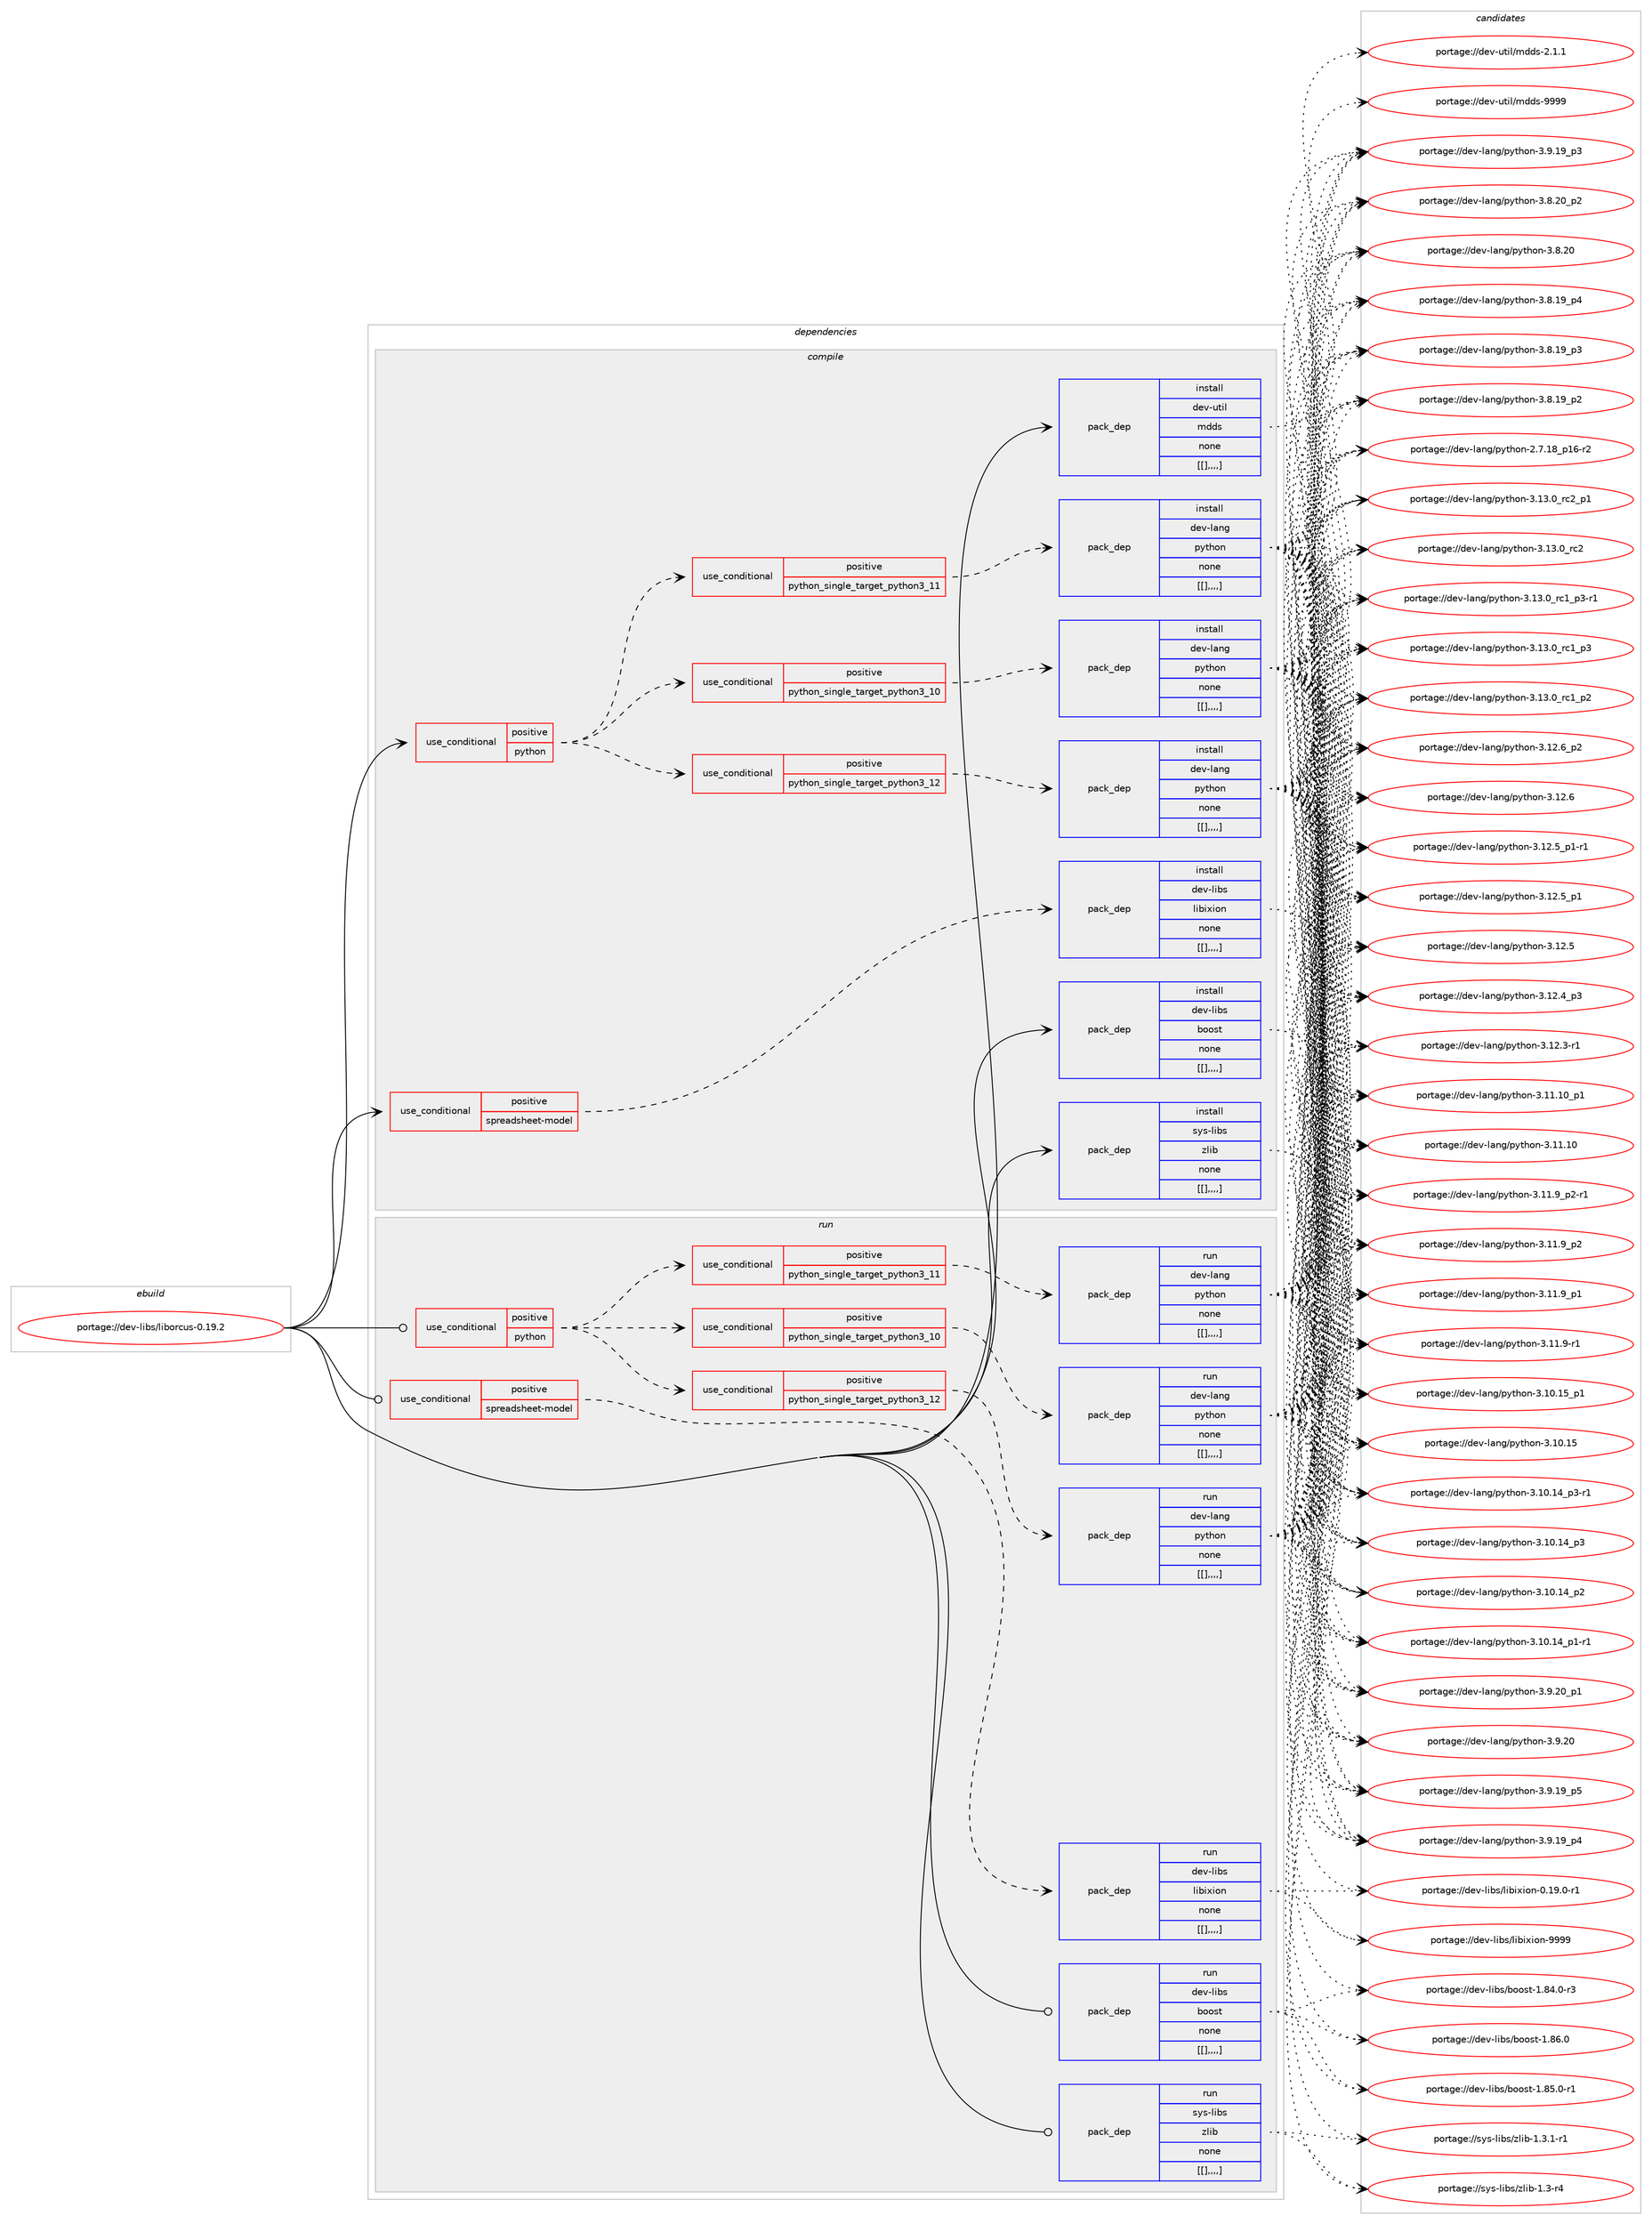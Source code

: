 digraph prolog {

# *************
# Graph options
# *************

newrank=true;
concentrate=true;
compound=true;
graph [rankdir=LR,fontname=Helvetica,fontsize=10,ranksep=1.5];#, ranksep=2.5, nodesep=0.2];
edge  [arrowhead=vee];
node  [fontname=Helvetica,fontsize=10];

# **********
# The ebuild
# **********

subgraph cluster_leftcol {
color=gray;
label=<<i>ebuild</i>>;
id [label="portage://dev-libs/liborcus-0.19.2", color=red, width=4, href="../dev-libs/liborcus-0.19.2.svg"];
}

# ****************
# The dependencies
# ****************

subgraph cluster_midcol {
color=gray;
label=<<i>dependencies</i>>;
subgraph cluster_compile {
fillcolor="#eeeeee";
style=filled;
label=<<i>compile</i>>;
subgraph cond27859 {
dependency111950 [label=<<TABLE BORDER="0" CELLBORDER="1" CELLSPACING="0" CELLPADDING="4"><TR><TD ROWSPAN="3" CELLPADDING="10">use_conditional</TD></TR><TR><TD>positive</TD></TR><TR><TD>python</TD></TR></TABLE>>, shape=none, color=red];
subgraph cond27860 {
dependency111951 [label=<<TABLE BORDER="0" CELLBORDER="1" CELLSPACING="0" CELLPADDING="4"><TR><TD ROWSPAN="3" CELLPADDING="10">use_conditional</TD></TR><TR><TD>positive</TD></TR><TR><TD>python_single_target_python3_10</TD></TR></TABLE>>, shape=none, color=red];
subgraph pack82931 {
dependency111952 [label=<<TABLE BORDER="0" CELLBORDER="1" CELLSPACING="0" CELLPADDING="4" WIDTH="220"><TR><TD ROWSPAN="6" CELLPADDING="30">pack_dep</TD></TR><TR><TD WIDTH="110">install</TD></TR><TR><TD>dev-lang</TD></TR><TR><TD>python</TD></TR><TR><TD>none</TD></TR><TR><TD>[[],,,,]</TD></TR></TABLE>>, shape=none, color=blue];
}
dependency111951:e -> dependency111952:w [weight=20,style="dashed",arrowhead="vee"];
}
dependency111950:e -> dependency111951:w [weight=20,style="dashed",arrowhead="vee"];
subgraph cond27861 {
dependency111953 [label=<<TABLE BORDER="0" CELLBORDER="1" CELLSPACING="0" CELLPADDING="4"><TR><TD ROWSPAN="3" CELLPADDING="10">use_conditional</TD></TR><TR><TD>positive</TD></TR><TR><TD>python_single_target_python3_11</TD></TR></TABLE>>, shape=none, color=red];
subgraph pack82932 {
dependency111954 [label=<<TABLE BORDER="0" CELLBORDER="1" CELLSPACING="0" CELLPADDING="4" WIDTH="220"><TR><TD ROWSPAN="6" CELLPADDING="30">pack_dep</TD></TR><TR><TD WIDTH="110">install</TD></TR><TR><TD>dev-lang</TD></TR><TR><TD>python</TD></TR><TR><TD>none</TD></TR><TR><TD>[[],,,,]</TD></TR></TABLE>>, shape=none, color=blue];
}
dependency111953:e -> dependency111954:w [weight=20,style="dashed",arrowhead="vee"];
}
dependency111950:e -> dependency111953:w [weight=20,style="dashed",arrowhead="vee"];
subgraph cond27862 {
dependency111955 [label=<<TABLE BORDER="0" CELLBORDER="1" CELLSPACING="0" CELLPADDING="4"><TR><TD ROWSPAN="3" CELLPADDING="10">use_conditional</TD></TR><TR><TD>positive</TD></TR><TR><TD>python_single_target_python3_12</TD></TR></TABLE>>, shape=none, color=red];
subgraph pack82933 {
dependency111956 [label=<<TABLE BORDER="0" CELLBORDER="1" CELLSPACING="0" CELLPADDING="4" WIDTH="220"><TR><TD ROWSPAN="6" CELLPADDING="30">pack_dep</TD></TR><TR><TD WIDTH="110">install</TD></TR><TR><TD>dev-lang</TD></TR><TR><TD>python</TD></TR><TR><TD>none</TD></TR><TR><TD>[[],,,,]</TD></TR></TABLE>>, shape=none, color=blue];
}
dependency111955:e -> dependency111956:w [weight=20,style="dashed",arrowhead="vee"];
}
dependency111950:e -> dependency111955:w [weight=20,style="dashed",arrowhead="vee"];
}
id:e -> dependency111950:w [weight=20,style="solid",arrowhead="vee"];
subgraph cond27863 {
dependency111957 [label=<<TABLE BORDER="0" CELLBORDER="1" CELLSPACING="0" CELLPADDING="4"><TR><TD ROWSPAN="3" CELLPADDING="10">use_conditional</TD></TR><TR><TD>positive</TD></TR><TR><TD>spreadsheet-model</TD></TR></TABLE>>, shape=none, color=red];
subgraph pack82934 {
dependency111958 [label=<<TABLE BORDER="0" CELLBORDER="1" CELLSPACING="0" CELLPADDING="4" WIDTH="220"><TR><TD ROWSPAN="6" CELLPADDING="30">pack_dep</TD></TR><TR><TD WIDTH="110">install</TD></TR><TR><TD>dev-libs</TD></TR><TR><TD>libixion</TD></TR><TR><TD>none</TD></TR><TR><TD>[[],,,,]</TD></TR></TABLE>>, shape=none, color=blue];
}
dependency111957:e -> dependency111958:w [weight=20,style="dashed",arrowhead="vee"];
}
id:e -> dependency111957:w [weight=20,style="solid",arrowhead="vee"];
subgraph pack82935 {
dependency111959 [label=<<TABLE BORDER="0" CELLBORDER="1" CELLSPACING="0" CELLPADDING="4" WIDTH="220"><TR><TD ROWSPAN="6" CELLPADDING="30">pack_dep</TD></TR><TR><TD WIDTH="110">install</TD></TR><TR><TD>dev-libs</TD></TR><TR><TD>boost</TD></TR><TR><TD>none</TD></TR><TR><TD>[[],,,,]</TD></TR></TABLE>>, shape=none, color=blue];
}
id:e -> dependency111959:w [weight=20,style="solid",arrowhead="vee"];
subgraph pack82936 {
dependency111960 [label=<<TABLE BORDER="0" CELLBORDER="1" CELLSPACING="0" CELLPADDING="4" WIDTH="220"><TR><TD ROWSPAN="6" CELLPADDING="30">pack_dep</TD></TR><TR><TD WIDTH="110">install</TD></TR><TR><TD>dev-util</TD></TR><TR><TD>mdds</TD></TR><TR><TD>none</TD></TR><TR><TD>[[],,,,]</TD></TR></TABLE>>, shape=none, color=blue];
}
id:e -> dependency111960:w [weight=20,style="solid",arrowhead="vee"];
subgraph pack82937 {
dependency111961 [label=<<TABLE BORDER="0" CELLBORDER="1" CELLSPACING="0" CELLPADDING="4" WIDTH="220"><TR><TD ROWSPAN="6" CELLPADDING="30">pack_dep</TD></TR><TR><TD WIDTH="110">install</TD></TR><TR><TD>sys-libs</TD></TR><TR><TD>zlib</TD></TR><TR><TD>none</TD></TR><TR><TD>[[],,,,]</TD></TR></TABLE>>, shape=none, color=blue];
}
id:e -> dependency111961:w [weight=20,style="solid",arrowhead="vee"];
}
subgraph cluster_compileandrun {
fillcolor="#eeeeee";
style=filled;
label=<<i>compile and run</i>>;
}
subgraph cluster_run {
fillcolor="#eeeeee";
style=filled;
label=<<i>run</i>>;
subgraph cond27864 {
dependency111962 [label=<<TABLE BORDER="0" CELLBORDER="1" CELLSPACING="0" CELLPADDING="4"><TR><TD ROWSPAN="3" CELLPADDING="10">use_conditional</TD></TR><TR><TD>positive</TD></TR><TR><TD>python</TD></TR></TABLE>>, shape=none, color=red];
subgraph cond27865 {
dependency111963 [label=<<TABLE BORDER="0" CELLBORDER="1" CELLSPACING="0" CELLPADDING="4"><TR><TD ROWSPAN="3" CELLPADDING="10">use_conditional</TD></TR><TR><TD>positive</TD></TR><TR><TD>python_single_target_python3_10</TD></TR></TABLE>>, shape=none, color=red];
subgraph pack82938 {
dependency111964 [label=<<TABLE BORDER="0" CELLBORDER="1" CELLSPACING="0" CELLPADDING="4" WIDTH="220"><TR><TD ROWSPAN="6" CELLPADDING="30">pack_dep</TD></TR><TR><TD WIDTH="110">run</TD></TR><TR><TD>dev-lang</TD></TR><TR><TD>python</TD></TR><TR><TD>none</TD></TR><TR><TD>[[],,,,]</TD></TR></TABLE>>, shape=none, color=blue];
}
dependency111963:e -> dependency111964:w [weight=20,style="dashed",arrowhead="vee"];
}
dependency111962:e -> dependency111963:w [weight=20,style="dashed",arrowhead="vee"];
subgraph cond27866 {
dependency111965 [label=<<TABLE BORDER="0" CELLBORDER="1" CELLSPACING="0" CELLPADDING="4"><TR><TD ROWSPAN="3" CELLPADDING="10">use_conditional</TD></TR><TR><TD>positive</TD></TR><TR><TD>python_single_target_python3_11</TD></TR></TABLE>>, shape=none, color=red];
subgraph pack82939 {
dependency111966 [label=<<TABLE BORDER="0" CELLBORDER="1" CELLSPACING="0" CELLPADDING="4" WIDTH="220"><TR><TD ROWSPAN="6" CELLPADDING="30">pack_dep</TD></TR><TR><TD WIDTH="110">run</TD></TR><TR><TD>dev-lang</TD></TR><TR><TD>python</TD></TR><TR><TD>none</TD></TR><TR><TD>[[],,,,]</TD></TR></TABLE>>, shape=none, color=blue];
}
dependency111965:e -> dependency111966:w [weight=20,style="dashed",arrowhead="vee"];
}
dependency111962:e -> dependency111965:w [weight=20,style="dashed",arrowhead="vee"];
subgraph cond27867 {
dependency111967 [label=<<TABLE BORDER="0" CELLBORDER="1" CELLSPACING="0" CELLPADDING="4"><TR><TD ROWSPAN="3" CELLPADDING="10">use_conditional</TD></TR><TR><TD>positive</TD></TR><TR><TD>python_single_target_python3_12</TD></TR></TABLE>>, shape=none, color=red];
subgraph pack82940 {
dependency111968 [label=<<TABLE BORDER="0" CELLBORDER="1" CELLSPACING="0" CELLPADDING="4" WIDTH="220"><TR><TD ROWSPAN="6" CELLPADDING="30">pack_dep</TD></TR><TR><TD WIDTH="110">run</TD></TR><TR><TD>dev-lang</TD></TR><TR><TD>python</TD></TR><TR><TD>none</TD></TR><TR><TD>[[],,,,]</TD></TR></TABLE>>, shape=none, color=blue];
}
dependency111967:e -> dependency111968:w [weight=20,style="dashed",arrowhead="vee"];
}
dependency111962:e -> dependency111967:w [weight=20,style="dashed",arrowhead="vee"];
}
id:e -> dependency111962:w [weight=20,style="solid",arrowhead="odot"];
subgraph cond27868 {
dependency111969 [label=<<TABLE BORDER="0" CELLBORDER="1" CELLSPACING="0" CELLPADDING="4"><TR><TD ROWSPAN="3" CELLPADDING="10">use_conditional</TD></TR><TR><TD>positive</TD></TR><TR><TD>spreadsheet-model</TD></TR></TABLE>>, shape=none, color=red];
subgraph pack82941 {
dependency111970 [label=<<TABLE BORDER="0" CELLBORDER="1" CELLSPACING="0" CELLPADDING="4" WIDTH="220"><TR><TD ROWSPAN="6" CELLPADDING="30">pack_dep</TD></TR><TR><TD WIDTH="110">run</TD></TR><TR><TD>dev-libs</TD></TR><TR><TD>libixion</TD></TR><TR><TD>none</TD></TR><TR><TD>[[],,,,]</TD></TR></TABLE>>, shape=none, color=blue];
}
dependency111969:e -> dependency111970:w [weight=20,style="dashed",arrowhead="vee"];
}
id:e -> dependency111969:w [weight=20,style="solid",arrowhead="odot"];
subgraph pack82942 {
dependency111971 [label=<<TABLE BORDER="0" CELLBORDER="1" CELLSPACING="0" CELLPADDING="4" WIDTH="220"><TR><TD ROWSPAN="6" CELLPADDING="30">pack_dep</TD></TR><TR><TD WIDTH="110">run</TD></TR><TR><TD>dev-libs</TD></TR><TR><TD>boost</TD></TR><TR><TD>none</TD></TR><TR><TD>[[],,,,]</TD></TR></TABLE>>, shape=none, color=blue];
}
id:e -> dependency111971:w [weight=20,style="solid",arrowhead="odot"];
subgraph pack82943 {
dependency111972 [label=<<TABLE BORDER="0" CELLBORDER="1" CELLSPACING="0" CELLPADDING="4" WIDTH="220"><TR><TD ROWSPAN="6" CELLPADDING="30">pack_dep</TD></TR><TR><TD WIDTH="110">run</TD></TR><TR><TD>sys-libs</TD></TR><TR><TD>zlib</TD></TR><TR><TD>none</TD></TR><TR><TD>[[],,,,]</TD></TR></TABLE>>, shape=none, color=blue];
}
id:e -> dependency111972:w [weight=20,style="solid",arrowhead="odot"];
}
}

# **************
# The candidates
# **************

subgraph cluster_choices {
rank=same;
color=gray;
label=<<i>candidates</i>>;

subgraph choice82931 {
color=black;
nodesep=1;
choice100101118451089711010347112121116104111110455146495146489511499509511249 [label="portage://dev-lang/python-3.13.0_rc2_p1", color=red, width=4,href="../dev-lang/python-3.13.0_rc2_p1.svg"];
choice10010111845108971101034711212111610411111045514649514648951149950 [label="portage://dev-lang/python-3.13.0_rc2", color=red, width=4,href="../dev-lang/python-3.13.0_rc2.svg"];
choice1001011184510897110103471121211161041111104551464951464895114994995112514511449 [label="portage://dev-lang/python-3.13.0_rc1_p3-r1", color=red, width=4,href="../dev-lang/python-3.13.0_rc1_p3-r1.svg"];
choice100101118451089711010347112121116104111110455146495146489511499499511251 [label="portage://dev-lang/python-3.13.0_rc1_p3", color=red, width=4,href="../dev-lang/python-3.13.0_rc1_p3.svg"];
choice100101118451089711010347112121116104111110455146495146489511499499511250 [label="portage://dev-lang/python-3.13.0_rc1_p2", color=red, width=4,href="../dev-lang/python-3.13.0_rc1_p2.svg"];
choice100101118451089711010347112121116104111110455146495046549511250 [label="portage://dev-lang/python-3.12.6_p2", color=red, width=4,href="../dev-lang/python-3.12.6_p2.svg"];
choice10010111845108971101034711212111610411111045514649504654 [label="portage://dev-lang/python-3.12.6", color=red, width=4,href="../dev-lang/python-3.12.6.svg"];
choice1001011184510897110103471121211161041111104551464950465395112494511449 [label="portage://dev-lang/python-3.12.5_p1-r1", color=red, width=4,href="../dev-lang/python-3.12.5_p1-r1.svg"];
choice100101118451089711010347112121116104111110455146495046539511249 [label="portage://dev-lang/python-3.12.5_p1", color=red, width=4,href="../dev-lang/python-3.12.5_p1.svg"];
choice10010111845108971101034711212111610411111045514649504653 [label="portage://dev-lang/python-3.12.5", color=red, width=4,href="../dev-lang/python-3.12.5.svg"];
choice100101118451089711010347112121116104111110455146495046529511251 [label="portage://dev-lang/python-3.12.4_p3", color=red, width=4,href="../dev-lang/python-3.12.4_p3.svg"];
choice100101118451089711010347112121116104111110455146495046514511449 [label="portage://dev-lang/python-3.12.3-r1", color=red, width=4,href="../dev-lang/python-3.12.3-r1.svg"];
choice10010111845108971101034711212111610411111045514649494649489511249 [label="portage://dev-lang/python-3.11.10_p1", color=red, width=4,href="../dev-lang/python-3.11.10_p1.svg"];
choice1001011184510897110103471121211161041111104551464949464948 [label="portage://dev-lang/python-3.11.10", color=red, width=4,href="../dev-lang/python-3.11.10.svg"];
choice1001011184510897110103471121211161041111104551464949465795112504511449 [label="portage://dev-lang/python-3.11.9_p2-r1", color=red, width=4,href="../dev-lang/python-3.11.9_p2-r1.svg"];
choice100101118451089711010347112121116104111110455146494946579511250 [label="portage://dev-lang/python-3.11.9_p2", color=red, width=4,href="../dev-lang/python-3.11.9_p2.svg"];
choice100101118451089711010347112121116104111110455146494946579511249 [label="portage://dev-lang/python-3.11.9_p1", color=red, width=4,href="../dev-lang/python-3.11.9_p1.svg"];
choice100101118451089711010347112121116104111110455146494946574511449 [label="portage://dev-lang/python-3.11.9-r1", color=red, width=4,href="../dev-lang/python-3.11.9-r1.svg"];
choice10010111845108971101034711212111610411111045514649484649539511249 [label="portage://dev-lang/python-3.10.15_p1", color=red, width=4,href="../dev-lang/python-3.10.15_p1.svg"];
choice1001011184510897110103471121211161041111104551464948464953 [label="portage://dev-lang/python-3.10.15", color=red, width=4,href="../dev-lang/python-3.10.15.svg"];
choice100101118451089711010347112121116104111110455146494846495295112514511449 [label="portage://dev-lang/python-3.10.14_p3-r1", color=red, width=4,href="../dev-lang/python-3.10.14_p3-r1.svg"];
choice10010111845108971101034711212111610411111045514649484649529511251 [label="portage://dev-lang/python-3.10.14_p3", color=red, width=4,href="../dev-lang/python-3.10.14_p3.svg"];
choice10010111845108971101034711212111610411111045514649484649529511250 [label="portage://dev-lang/python-3.10.14_p2", color=red, width=4,href="../dev-lang/python-3.10.14_p2.svg"];
choice100101118451089711010347112121116104111110455146494846495295112494511449 [label="portage://dev-lang/python-3.10.14_p1-r1", color=red, width=4,href="../dev-lang/python-3.10.14_p1-r1.svg"];
choice100101118451089711010347112121116104111110455146574650489511249 [label="portage://dev-lang/python-3.9.20_p1", color=red, width=4,href="../dev-lang/python-3.9.20_p1.svg"];
choice10010111845108971101034711212111610411111045514657465048 [label="portage://dev-lang/python-3.9.20", color=red, width=4,href="../dev-lang/python-3.9.20.svg"];
choice100101118451089711010347112121116104111110455146574649579511253 [label="portage://dev-lang/python-3.9.19_p5", color=red, width=4,href="../dev-lang/python-3.9.19_p5.svg"];
choice100101118451089711010347112121116104111110455146574649579511252 [label="portage://dev-lang/python-3.9.19_p4", color=red, width=4,href="../dev-lang/python-3.9.19_p4.svg"];
choice100101118451089711010347112121116104111110455146574649579511251 [label="portage://dev-lang/python-3.9.19_p3", color=red, width=4,href="../dev-lang/python-3.9.19_p3.svg"];
choice100101118451089711010347112121116104111110455146564650489511250 [label="portage://dev-lang/python-3.8.20_p2", color=red, width=4,href="../dev-lang/python-3.8.20_p2.svg"];
choice10010111845108971101034711212111610411111045514656465048 [label="portage://dev-lang/python-3.8.20", color=red, width=4,href="../dev-lang/python-3.8.20.svg"];
choice100101118451089711010347112121116104111110455146564649579511252 [label="portage://dev-lang/python-3.8.19_p4", color=red, width=4,href="../dev-lang/python-3.8.19_p4.svg"];
choice100101118451089711010347112121116104111110455146564649579511251 [label="portage://dev-lang/python-3.8.19_p3", color=red, width=4,href="../dev-lang/python-3.8.19_p3.svg"];
choice100101118451089711010347112121116104111110455146564649579511250 [label="portage://dev-lang/python-3.8.19_p2", color=red, width=4,href="../dev-lang/python-3.8.19_p2.svg"];
choice100101118451089711010347112121116104111110455046554649569511249544511450 [label="portage://dev-lang/python-2.7.18_p16-r2", color=red, width=4,href="../dev-lang/python-2.7.18_p16-r2.svg"];
dependency111952:e -> choice100101118451089711010347112121116104111110455146495146489511499509511249:w [style=dotted,weight="100"];
dependency111952:e -> choice10010111845108971101034711212111610411111045514649514648951149950:w [style=dotted,weight="100"];
dependency111952:e -> choice1001011184510897110103471121211161041111104551464951464895114994995112514511449:w [style=dotted,weight="100"];
dependency111952:e -> choice100101118451089711010347112121116104111110455146495146489511499499511251:w [style=dotted,weight="100"];
dependency111952:e -> choice100101118451089711010347112121116104111110455146495146489511499499511250:w [style=dotted,weight="100"];
dependency111952:e -> choice100101118451089711010347112121116104111110455146495046549511250:w [style=dotted,weight="100"];
dependency111952:e -> choice10010111845108971101034711212111610411111045514649504654:w [style=dotted,weight="100"];
dependency111952:e -> choice1001011184510897110103471121211161041111104551464950465395112494511449:w [style=dotted,weight="100"];
dependency111952:e -> choice100101118451089711010347112121116104111110455146495046539511249:w [style=dotted,weight="100"];
dependency111952:e -> choice10010111845108971101034711212111610411111045514649504653:w [style=dotted,weight="100"];
dependency111952:e -> choice100101118451089711010347112121116104111110455146495046529511251:w [style=dotted,weight="100"];
dependency111952:e -> choice100101118451089711010347112121116104111110455146495046514511449:w [style=dotted,weight="100"];
dependency111952:e -> choice10010111845108971101034711212111610411111045514649494649489511249:w [style=dotted,weight="100"];
dependency111952:e -> choice1001011184510897110103471121211161041111104551464949464948:w [style=dotted,weight="100"];
dependency111952:e -> choice1001011184510897110103471121211161041111104551464949465795112504511449:w [style=dotted,weight="100"];
dependency111952:e -> choice100101118451089711010347112121116104111110455146494946579511250:w [style=dotted,weight="100"];
dependency111952:e -> choice100101118451089711010347112121116104111110455146494946579511249:w [style=dotted,weight="100"];
dependency111952:e -> choice100101118451089711010347112121116104111110455146494946574511449:w [style=dotted,weight="100"];
dependency111952:e -> choice10010111845108971101034711212111610411111045514649484649539511249:w [style=dotted,weight="100"];
dependency111952:e -> choice1001011184510897110103471121211161041111104551464948464953:w [style=dotted,weight="100"];
dependency111952:e -> choice100101118451089711010347112121116104111110455146494846495295112514511449:w [style=dotted,weight="100"];
dependency111952:e -> choice10010111845108971101034711212111610411111045514649484649529511251:w [style=dotted,weight="100"];
dependency111952:e -> choice10010111845108971101034711212111610411111045514649484649529511250:w [style=dotted,weight="100"];
dependency111952:e -> choice100101118451089711010347112121116104111110455146494846495295112494511449:w [style=dotted,weight="100"];
dependency111952:e -> choice100101118451089711010347112121116104111110455146574650489511249:w [style=dotted,weight="100"];
dependency111952:e -> choice10010111845108971101034711212111610411111045514657465048:w [style=dotted,weight="100"];
dependency111952:e -> choice100101118451089711010347112121116104111110455146574649579511253:w [style=dotted,weight="100"];
dependency111952:e -> choice100101118451089711010347112121116104111110455146574649579511252:w [style=dotted,weight="100"];
dependency111952:e -> choice100101118451089711010347112121116104111110455146574649579511251:w [style=dotted,weight="100"];
dependency111952:e -> choice100101118451089711010347112121116104111110455146564650489511250:w [style=dotted,weight="100"];
dependency111952:e -> choice10010111845108971101034711212111610411111045514656465048:w [style=dotted,weight="100"];
dependency111952:e -> choice100101118451089711010347112121116104111110455146564649579511252:w [style=dotted,weight="100"];
dependency111952:e -> choice100101118451089711010347112121116104111110455146564649579511251:w [style=dotted,weight="100"];
dependency111952:e -> choice100101118451089711010347112121116104111110455146564649579511250:w [style=dotted,weight="100"];
dependency111952:e -> choice100101118451089711010347112121116104111110455046554649569511249544511450:w [style=dotted,weight="100"];
}
subgraph choice82932 {
color=black;
nodesep=1;
choice100101118451089711010347112121116104111110455146495146489511499509511249 [label="portage://dev-lang/python-3.13.0_rc2_p1", color=red, width=4,href="../dev-lang/python-3.13.0_rc2_p1.svg"];
choice10010111845108971101034711212111610411111045514649514648951149950 [label="portage://dev-lang/python-3.13.0_rc2", color=red, width=4,href="../dev-lang/python-3.13.0_rc2.svg"];
choice1001011184510897110103471121211161041111104551464951464895114994995112514511449 [label="portage://dev-lang/python-3.13.0_rc1_p3-r1", color=red, width=4,href="../dev-lang/python-3.13.0_rc1_p3-r1.svg"];
choice100101118451089711010347112121116104111110455146495146489511499499511251 [label="portage://dev-lang/python-3.13.0_rc1_p3", color=red, width=4,href="../dev-lang/python-3.13.0_rc1_p3.svg"];
choice100101118451089711010347112121116104111110455146495146489511499499511250 [label="portage://dev-lang/python-3.13.0_rc1_p2", color=red, width=4,href="../dev-lang/python-3.13.0_rc1_p2.svg"];
choice100101118451089711010347112121116104111110455146495046549511250 [label="portage://dev-lang/python-3.12.6_p2", color=red, width=4,href="../dev-lang/python-3.12.6_p2.svg"];
choice10010111845108971101034711212111610411111045514649504654 [label="portage://dev-lang/python-3.12.6", color=red, width=4,href="../dev-lang/python-3.12.6.svg"];
choice1001011184510897110103471121211161041111104551464950465395112494511449 [label="portage://dev-lang/python-3.12.5_p1-r1", color=red, width=4,href="../dev-lang/python-3.12.5_p1-r1.svg"];
choice100101118451089711010347112121116104111110455146495046539511249 [label="portage://dev-lang/python-3.12.5_p1", color=red, width=4,href="../dev-lang/python-3.12.5_p1.svg"];
choice10010111845108971101034711212111610411111045514649504653 [label="portage://dev-lang/python-3.12.5", color=red, width=4,href="../dev-lang/python-3.12.5.svg"];
choice100101118451089711010347112121116104111110455146495046529511251 [label="portage://dev-lang/python-3.12.4_p3", color=red, width=4,href="../dev-lang/python-3.12.4_p3.svg"];
choice100101118451089711010347112121116104111110455146495046514511449 [label="portage://dev-lang/python-3.12.3-r1", color=red, width=4,href="../dev-lang/python-3.12.3-r1.svg"];
choice10010111845108971101034711212111610411111045514649494649489511249 [label="portage://dev-lang/python-3.11.10_p1", color=red, width=4,href="../dev-lang/python-3.11.10_p1.svg"];
choice1001011184510897110103471121211161041111104551464949464948 [label="portage://dev-lang/python-3.11.10", color=red, width=4,href="../dev-lang/python-3.11.10.svg"];
choice1001011184510897110103471121211161041111104551464949465795112504511449 [label="portage://dev-lang/python-3.11.9_p2-r1", color=red, width=4,href="../dev-lang/python-3.11.9_p2-r1.svg"];
choice100101118451089711010347112121116104111110455146494946579511250 [label="portage://dev-lang/python-3.11.9_p2", color=red, width=4,href="../dev-lang/python-3.11.9_p2.svg"];
choice100101118451089711010347112121116104111110455146494946579511249 [label="portage://dev-lang/python-3.11.9_p1", color=red, width=4,href="../dev-lang/python-3.11.9_p1.svg"];
choice100101118451089711010347112121116104111110455146494946574511449 [label="portage://dev-lang/python-3.11.9-r1", color=red, width=4,href="../dev-lang/python-3.11.9-r1.svg"];
choice10010111845108971101034711212111610411111045514649484649539511249 [label="portage://dev-lang/python-3.10.15_p1", color=red, width=4,href="../dev-lang/python-3.10.15_p1.svg"];
choice1001011184510897110103471121211161041111104551464948464953 [label="portage://dev-lang/python-3.10.15", color=red, width=4,href="../dev-lang/python-3.10.15.svg"];
choice100101118451089711010347112121116104111110455146494846495295112514511449 [label="portage://dev-lang/python-3.10.14_p3-r1", color=red, width=4,href="../dev-lang/python-3.10.14_p3-r1.svg"];
choice10010111845108971101034711212111610411111045514649484649529511251 [label="portage://dev-lang/python-3.10.14_p3", color=red, width=4,href="../dev-lang/python-3.10.14_p3.svg"];
choice10010111845108971101034711212111610411111045514649484649529511250 [label="portage://dev-lang/python-3.10.14_p2", color=red, width=4,href="../dev-lang/python-3.10.14_p2.svg"];
choice100101118451089711010347112121116104111110455146494846495295112494511449 [label="portage://dev-lang/python-3.10.14_p1-r1", color=red, width=4,href="../dev-lang/python-3.10.14_p1-r1.svg"];
choice100101118451089711010347112121116104111110455146574650489511249 [label="portage://dev-lang/python-3.9.20_p1", color=red, width=4,href="../dev-lang/python-3.9.20_p1.svg"];
choice10010111845108971101034711212111610411111045514657465048 [label="portage://dev-lang/python-3.9.20", color=red, width=4,href="../dev-lang/python-3.9.20.svg"];
choice100101118451089711010347112121116104111110455146574649579511253 [label="portage://dev-lang/python-3.9.19_p5", color=red, width=4,href="../dev-lang/python-3.9.19_p5.svg"];
choice100101118451089711010347112121116104111110455146574649579511252 [label="portage://dev-lang/python-3.9.19_p4", color=red, width=4,href="../dev-lang/python-3.9.19_p4.svg"];
choice100101118451089711010347112121116104111110455146574649579511251 [label="portage://dev-lang/python-3.9.19_p3", color=red, width=4,href="../dev-lang/python-3.9.19_p3.svg"];
choice100101118451089711010347112121116104111110455146564650489511250 [label="portage://dev-lang/python-3.8.20_p2", color=red, width=4,href="../dev-lang/python-3.8.20_p2.svg"];
choice10010111845108971101034711212111610411111045514656465048 [label="portage://dev-lang/python-3.8.20", color=red, width=4,href="../dev-lang/python-3.8.20.svg"];
choice100101118451089711010347112121116104111110455146564649579511252 [label="portage://dev-lang/python-3.8.19_p4", color=red, width=4,href="../dev-lang/python-3.8.19_p4.svg"];
choice100101118451089711010347112121116104111110455146564649579511251 [label="portage://dev-lang/python-3.8.19_p3", color=red, width=4,href="../dev-lang/python-3.8.19_p3.svg"];
choice100101118451089711010347112121116104111110455146564649579511250 [label="portage://dev-lang/python-3.8.19_p2", color=red, width=4,href="../dev-lang/python-3.8.19_p2.svg"];
choice100101118451089711010347112121116104111110455046554649569511249544511450 [label="portage://dev-lang/python-2.7.18_p16-r2", color=red, width=4,href="../dev-lang/python-2.7.18_p16-r2.svg"];
dependency111954:e -> choice100101118451089711010347112121116104111110455146495146489511499509511249:w [style=dotted,weight="100"];
dependency111954:e -> choice10010111845108971101034711212111610411111045514649514648951149950:w [style=dotted,weight="100"];
dependency111954:e -> choice1001011184510897110103471121211161041111104551464951464895114994995112514511449:w [style=dotted,weight="100"];
dependency111954:e -> choice100101118451089711010347112121116104111110455146495146489511499499511251:w [style=dotted,weight="100"];
dependency111954:e -> choice100101118451089711010347112121116104111110455146495146489511499499511250:w [style=dotted,weight="100"];
dependency111954:e -> choice100101118451089711010347112121116104111110455146495046549511250:w [style=dotted,weight="100"];
dependency111954:e -> choice10010111845108971101034711212111610411111045514649504654:w [style=dotted,weight="100"];
dependency111954:e -> choice1001011184510897110103471121211161041111104551464950465395112494511449:w [style=dotted,weight="100"];
dependency111954:e -> choice100101118451089711010347112121116104111110455146495046539511249:w [style=dotted,weight="100"];
dependency111954:e -> choice10010111845108971101034711212111610411111045514649504653:w [style=dotted,weight="100"];
dependency111954:e -> choice100101118451089711010347112121116104111110455146495046529511251:w [style=dotted,weight="100"];
dependency111954:e -> choice100101118451089711010347112121116104111110455146495046514511449:w [style=dotted,weight="100"];
dependency111954:e -> choice10010111845108971101034711212111610411111045514649494649489511249:w [style=dotted,weight="100"];
dependency111954:e -> choice1001011184510897110103471121211161041111104551464949464948:w [style=dotted,weight="100"];
dependency111954:e -> choice1001011184510897110103471121211161041111104551464949465795112504511449:w [style=dotted,weight="100"];
dependency111954:e -> choice100101118451089711010347112121116104111110455146494946579511250:w [style=dotted,weight="100"];
dependency111954:e -> choice100101118451089711010347112121116104111110455146494946579511249:w [style=dotted,weight="100"];
dependency111954:e -> choice100101118451089711010347112121116104111110455146494946574511449:w [style=dotted,weight="100"];
dependency111954:e -> choice10010111845108971101034711212111610411111045514649484649539511249:w [style=dotted,weight="100"];
dependency111954:e -> choice1001011184510897110103471121211161041111104551464948464953:w [style=dotted,weight="100"];
dependency111954:e -> choice100101118451089711010347112121116104111110455146494846495295112514511449:w [style=dotted,weight="100"];
dependency111954:e -> choice10010111845108971101034711212111610411111045514649484649529511251:w [style=dotted,weight="100"];
dependency111954:e -> choice10010111845108971101034711212111610411111045514649484649529511250:w [style=dotted,weight="100"];
dependency111954:e -> choice100101118451089711010347112121116104111110455146494846495295112494511449:w [style=dotted,weight="100"];
dependency111954:e -> choice100101118451089711010347112121116104111110455146574650489511249:w [style=dotted,weight="100"];
dependency111954:e -> choice10010111845108971101034711212111610411111045514657465048:w [style=dotted,weight="100"];
dependency111954:e -> choice100101118451089711010347112121116104111110455146574649579511253:w [style=dotted,weight="100"];
dependency111954:e -> choice100101118451089711010347112121116104111110455146574649579511252:w [style=dotted,weight="100"];
dependency111954:e -> choice100101118451089711010347112121116104111110455146574649579511251:w [style=dotted,weight="100"];
dependency111954:e -> choice100101118451089711010347112121116104111110455146564650489511250:w [style=dotted,weight="100"];
dependency111954:e -> choice10010111845108971101034711212111610411111045514656465048:w [style=dotted,weight="100"];
dependency111954:e -> choice100101118451089711010347112121116104111110455146564649579511252:w [style=dotted,weight="100"];
dependency111954:e -> choice100101118451089711010347112121116104111110455146564649579511251:w [style=dotted,weight="100"];
dependency111954:e -> choice100101118451089711010347112121116104111110455146564649579511250:w [style=dotted,weight="100"];
dependency111954:e -> choice100101118451089711010347112121116104111110455046554649569511249544511450:w [style=dotted,weight="100"];
}
subgraph choice82933 {
color=black;
nodesep=1;
choice100101118451089711010347112121116104111110455146495146489511499509511249 [label="portage://dev-lang/python-3.13.0_rc2_p1", color=red, width=4,href="../dev-lang/python-3.13.0_rc2_p1.svg"];
choice10010111845108971101034711212111610411111045514649514648951149950 [label="portage://dev-lang/python-3.13.0_rc2", color=red, width=4,href="../dev-lang/python-3.13.0_rc2.svg"];
choice1001011184510897110103471121211161041111104551464951464895114994995112514511449 [label="portage://dev-lang/python-3.13.0_rc1_p3-r1", color=red, width=4,href="../dev-lang/python-3.13.0_rc1_p3-r1.svg"];
choice100101118451089711010347112121116104111110455146495146489511499499511251 [label="portage://dev-lang/python-3.13.0_rc1_p3", color=red, width=4,href="../dev-lang/python-3.13.0_rc1_p3.svg"];
choice100101118451089711010347112121116104111110455146495146489511499499511250 [label="portage://dev-lang/python-3.13.0_rc1_p2", color=red, width=4,href="../dev-lang/python-3.13.0_rc1_p2.svg"];
choice100101118451089711010347112121116104111110455146495046549511250 [label="portage://dev-lang/python-3.12.6_p2", color=red, width=4,href="../dev-lang/python-3.12.6_p2.svg"];
choice10010111845108971101034711212111610411111045514649504654 [label="portage://dev-lang/python-3.12.6", color=red, width=4,href="../dev-lang/python-3.12.6.svg"];
choice1001011184510897110103471121211161041111104551464950465395112494511449 [label="portage://dev-lang/python-3.12.5_p1-r1", color=red, width=4,href="../dev-lang/python-3.12.5_p1-r1.svg"];
choice100101118451089711010347112121116104111110455146495046539511249 [label="portage://dev-lang/python-3.12.5_p1", color=red, width=4,href="../dev-lang/python-3.12.5_p1.svg"];
choice10010111845108971101034711212111610411111045514649504653 [label="portage://dev-lang/python-3.12.5", color=red, width=4,href="../dev-lang/python-3.12.5.svg"];
choice100101118451089711010347112121116104111110455146495046529511251 [label="portage://dev-lang/python-3.12.4_p3", color=red, width=4,href="../dev-lang/python-3.12.4_p3.svg"];
choice100101118451089711010347112121116104111110455146495046514511449 [label="portage://dev-lang/python-3.12.3-r1", color=red, width=4,href="../dev-lang/python-3.12.3-r1.svg"];
choice10010111845108971101034711212111610411111045514649494649489511249 [label="portage://dev-lang/python-3.11.10_p1", color=red, width=4,href="../dev-lang/python-3.11.10_p1.svg"];
choice1001011184510897110103471121211161041111104551464949464948 [label="portage://dev-lang/python-3.11.10", color=red, width=4,href="../dev-lang/python-3.11.10.svg"];
choice1001011184510897110103471121211161041111104551464949465795112504511449 [label="portage://dev-lang/python-3.11.9_p2-r1", color=red, width=4,href="../dev-lang/python-3.11.9_p2-r1.svg"];
choice100101118451089711010347112121116104111110455146494946579511250 [label="portage://dev-lang/python-3.11.9_p2", color=red, width=4,href="../dev-lang/python-3.11.9_p2.svg"];
choice100101118451089711010347112121116104111110455146494946579511249 [label="portage://dev-lang/python-3.11.9_p1", color=red, width=4,href="../dev-lang/python-3.11.9_p1.svg"];
choice100101118451089711010347112121116104111110455146494946574511449 [label="portage://dev-lang/python-3.11.9-r1", color=red, width=4,href="../dev-lang/python-3.11.9-r1.svg"];
choice10010111845108971101034711212111610411111045514649484649539511249 [label="portage://dev-lang/python-3.10.15_p1", color=red, width=4,href="../dev-lang/python-3.10.15_p1.svg"];
choice1001011184510897110103471121211161041111104551464948464953 [label="portage://dev-lang/python-3.10.15", color=red, width=4,href="../dev-lang/python-3.10.15.svg"];
choice100101118451089711010347112121116104111110455146494846495295112514511449 [label="portage://dev-lang/python-3.10.14_p3-r1", color=red, width=4,href="../dev-lang/python-3.10.14_p3-r1.svg"];
choice10010111845108971101034711212111610411111045514649484649529511251 [label="portage://dev-lang/python-3.10.14_p3", color=red, width=4,href="../dev-lang/python-3.10.14_p3.svg"];
choice10010111845108971101034711212111610411111045514649484649529511250 [label="portage://dev-lang/python-3.10.14_p2", color=red, width=4,href="../dev-lang/python-3.10.14_p2.svg"];
choice100101118451089711010347112121116104111110455146494846495295112494511449 [label="portage://dev-lang/python-3.10.14_p1-r1", color=red, width=4,href="../dev-lang/python-3.10.14_p1-r1.svg"];
choice100101118451089711010347112121116104111110455146574650489511249 [label="portage://dev-lang/python-3.9.20_p1", color=red, width=4,href="../dev-lang/python-3.9.20_p1.svg"];
choice10010111845108971101034711212111610411111045514657465048 [label="portage://dev-lang/python-3.9.20", color=red, width=4,href="../dev-lang/python-3.9.20.svg"];
choice100101118451089711010347112121116104111110455146574649579511253 [label="portage://dev-lang/python-3.9.19_p5", color=red, width=4,href="../dev-lang/python-3.9.19_p5.svg"];
choice100101118451089711010347112121116104111110455146574649579511252 [label="portage://dev-lang/python-3.9.19_p4", color=red, width=4,href="../dev-lang/python-3.9.19_p4.svg"];
choice100101118451089711010347112121116104111110455146574649579511251 [label="portage://dev-lang/python-3.9.19_p3", color=red, width=4,href="../dev-lang/python-3.9.19_p3.svg"];
choice100101118451089711010347112121116104111110455146564650489511250 [label="portage://dev-lang/python-3.8.20_p2", color=red, width=4,href="../dev-lang/python-3.8.20_p2.svg"];
choice10010111845108971101034711212111610411111045514656465048 [label="portage://dev-lang/python-3.8.20", color=red, width=4,href="../dev-lang/python-3.8.20.svg"];
choice100101118451089711010347112121116104111110455146564649579511252 [label="portage://dev-lang/python-3.8.19_p4", color=red, width=4,href="../dev-lang/python-3.8.19_p4.svg"];
choice100101118451089711010347112121116104111110455146564649579511251 [label="portage://dev-lang/python-3.8.19_p3", color=red, width=4,href="../dev-lang/python-3.8.19_p3.svg"];
choice100101118451089711010347112121116104111110455146564649579511250 [label="portage://dev-lang/python-3.8.19_p2", color=red, width=4,href="../dev-lang/python-3.8.19_p2.svg"];
choice100101118451089711010347112121116104111110455046554649569511249544511450 [label="portage://dev-lang/python-2.7.18_p16-r2", color=red, width=4,href="../dev-lang/python-2.7.18_p16-r2.svg"];
dependency111956:e -> choice100101118451089711010347112121116104111110455146495146489511499509511249:w [style=dotted,weight="100"];
dependency111956:e -> choice10010111845108971101034711212111610411111045514649514648951149950:w [style=dotted,weight="100"];
dependency111956:e -> choice1001011184510897110103471121211161041111104551464951464895114994995112514511449:w [style=dotted,weight="100"];
dependency111956:e -> choice100101118451089711010347112121116104111110455146495146489511499499511251:w [style=dotted,weight="100"];
dependency111956:e -> choice100101118451089711010347112121116104111110455146495146489511499499511250:w [style=dotted,weight="100"];
dependency111956:e -> choice100101118451089711010347112121116104111110455146495046549511250:w [style=dotted,weight="100"];
dependency111956:e -> choice10010111845108971101034711212111610411111045514649504654:w [style=dotted,weight="100"];
dependency111956:e -> choice1001011184510897110103471121211161041111104551464950465395112494511449:w [style=dotted,weight="100"];
dependency111956:e -> choice100101118451089711010347112121116104111110455146495046539511249:w [style=dotted,weight="100"];
dependency111956:e -> choice10010111845108971101034711212111610411111045514649504653:w [style=dotted,weight="100"];
dependency111956:e -> choice100101118451089711010347112121116104111110455146495046529511251:w [style=dotted,weight="100"];
dependency111956:e -> choice100101118451089711010347112121116104111110455146495046514511449:w [style=dotted,weight="100"];
dependency111956:e -> choice10010111845108971101034711212111610411111045514649494649489511249:w [style=dotted,weight="100"];
dependency111956:e -> choice1001011184510897110103471121211161041111104551464949464948:w [style=dotted,weight="100"];
dependency111956:e -> choice1001011184510897110103471121211161041111104551464949465795112504511449:w [style=dotted,weight="100"];
dependency111956:e -> choice100101118451089711010347112121116104111110455146494946579511250:w [style=dotted,weight="100"];
dependency111956:e -> choice100101118451089711010347112121116104111110455146494946579511249:w [style=dotted,weight="100"];
dependency111956:e -> choice100101118451089711010347112121116104111110455146494946574511449:w [style=dotted,weight="100"];
dependency111956:e -> choice10010111845108971101034711212111610411111045514649484649539511249:w [style=dotted,weight="100"];
dependency111956:e -> choice1001011184510897110103471121211161041111104551464948464953:w [style=dotted,weight="100"];
dependency111956:e -> choice100101118451089711010347112121116104111110455146494846495295112514511449:w [style=dotted,weight="100"];
dependency111956:e -> choice10010111845108971101034711212111610411111045514649484649529511251:w [style=dotted,weight="100"];
dependency111956:e -> choice10010111845108971101034711212111610411111045514649484649529511250:w [style=dotted,weight="100"];
dependency111956:e -> choice100101118451089711010347112121116104111110455146494846495295112494511449:w [style=dotted,weight="100"];
dependency111956:e -> choice100101118451089711010347112121116104111110455146574650489511249:w [style=dotted,weight="100"];
dependency111956:e -> choice10010111845108971101034711212111610411111045514657465048:w [style=dotted,weight="100"];
dependency111956:e -> choice100101118451089711010347112121116104111110455146574649579511253:w [style=dotted,weight="100"];
dependency111956:e -> choice100101118451089711010347112121116104111110455146574649579511252:w [style=dotted,weight="100"];
dependency111956:e -> choice100101118451089711010347112121116104111110455146574649579511251:w [style=dotted,weight="100"];
dependency111956:e -> choice100101118451089711010347112121116104111110455146564650489511250:w [style=dotted,weight="100"];
dependency111956:e -> choice10010111845108971101034711212111610411111045514656465048:w [style=dotted,weight="100"];
dependency111956:e -> choice100101118451089711010347112121116104111110455146564649579511252:w [style=dotted,weight="100"];
dependency111956:e -> choice100101118451089711010347112121116104111110455146564649579511251:w [style=dotted,weight="100"];
dependency111956:e -> choice100101118451089711010347112121116104111110455146564649579511250:w [style=dotted,weight="100"];
dependency111956:e -> choice100101118451089711010347112121116104111110455046554649569511249544511450:w [style=dotted,weight="100"];
}
subgraph choice82934 {
color=black;
nodesep=1;
choice100101118451081059811547108105981051201051111104557575757 [label="portage://dev-libs/libixion-9999", color=red, width=4,href="../dev-libs/libixion-9999.svg"];
choice10010111845108105981154710810598105120105111110454846495746484511449 [label="portage://dev-libs/libixion-0.19.0-r1", color=red, width=4,href="../dev-libs/libixion-0.19.0-r1.svg"];
dependency111958:e -> choice100101118451081059811547108105981051201051111104557575757:w [style=dotted,weight="100"];
dependency111958:e -> choice10010111845108105981154710810598105120105111110454846495746484511449:w [style=dotted,weight="100"];
}
subgraph choice82935 {
color=black;
nodesep=1;
choice1001011184510810598115479811111111511645494656544648 [label="portage://dev-libs/boost-1.86.0", color=red, width=4,href="../dev-libs/boost-1.86.0.svg"];
choice10010111845108105981154798111111115116454946565346484511449 [label="portage://dev-libs/boost-1.85.0-r1", color=red, width=4,href="../dev-libs/boost-1.85.0-r1.svg"];
choice10010111845108105981154798111111115116454946565246484511451 [label="portage://dev-libs/boost-1.84.0-r3", color=red, width=4,href="../dev-libs/boost-1.84.0-r3.svg"];
dependency111959:e -> choice1001011184510810598115479811111111511645494656544648:w [style=dotted,weight="100"];
dependency111959:e -> choice10010111845108105981154798111111115116454946565346484511449:w [style=dotted,weight="100"];
dependency111959:e -> choice10010111845108105981154798111111115116454946565246484511451:w [style=dotted,weight="100"];
}
subgraph choice82936 {
color=black;
nodesep=1;
choice10010111845117116105108471091001001154557575757 [label="portage://dev-util/mdds-9999", color=red, width=4,href="../dev-util/mdds-9999.svg"];
choice1001011184511711610510847109100100115455046494649 [label="portage://dev-util/mdds-2.1.1", color=red, width=4,href="../dev-util/mdds-2.1.1.svg"];
dependency111960:e -> choice10010111845117116105108471091001001154557575757:w [style=dotted,weight="100"];
dependency111960:e -> choice1001011184511711610510847109100100115455046494649:w [style=dotted,weight="100"];
}
subgraph choice82937 {
color=black;
nodesep=1;
choice115121115451081059811547122108105984549465146494511449 [label="portage://sys-libs/zlib-1.3.1-r1", color=red, width=4,href="../sys-libs/zlib-1.3.1-r1.svg"];
choice11512111545108105981154712210810598454946514511452 [label="portage://sys-libs/zlib-1.3-r4", color=red, width=4,href="../sys-libs/zlib-1.3-r4.svg"];
dependency111961:e -> choice115121115451081059811547122108105984549465146494511449:w [style=dotted,weight="100"];
dependency111961:e -> choice11512111545108105981154712210810598454946514511452:w [style=dotted,weight="100"];
}
subgraph choice82938 {
color=black;
nodesep=1;
choice100101118451089711010347112121116104111110455146495146489511499509511249 [label="portage://dev-lang/python-3.13.0_rc2_p1", color=red, width=4,href="../dev-lang/python-3.13.0_rc2_p1.svg"];
choice10010111845108971101034711212111610411111045514649514648951149950 [label="portage://dev-lang/python-3.13.0_rc2", color=red, width=4,href="../dev-lang/python-3.13.0_rc2.svg"];
choice1001011184510897110103471121211161041111104551464951464895114994995112514511449 [label="portage://dev-lang/python-3.13.0_rc1_p3-r1", color=red, width=4,href="../dev-lang/python-3.13.0_rc1_p3-r1.svg"];
choice100101118451089711010347112121116104111110455146495146489511499499511251 [label="portage://dev-lang/python-3.13.0_rc1_p3", color=red, width=4,href="../dev-lang/python-3.13.0_rc1_p3.svg"];
choice100101118451089711010347112121116104111110455146495146489511499499511250 [label="portage://dev-lang/python-3.13.0_rc1_p2", color=red, width=4,href="../dev-lang/python-3.13.0_rc1_p2.svg"];
choice100101118451089711010347112121116104111110455146495046549511250 [label="portage://dev-lang/python-3.12.6_p2", color=red, width=4,href="../dev-lang/python-3.12.6_p2.svg"];
choice10010111845108971101034711212111610411111045514649504654 [label="portage://dev-lang/python-3.12.6", color=red, width=4,href="../dev-lang/python-3.12.6.svg"];
choice1001011184510897110103471121211161041111104551464950465395112494511449 [label="portage://dev-lang/python-3.12.5_p1-r1", color=red, width=4,href="../dev-lang/python-3.12.5_p1-r1.svg"];
choice100101118451089711010347112121116104111110455146495046539511249 [label="portage://dev-lang/python-3.12.5_p1", color=red, width=4,href="../dev-lang/python-3.12.5_p1.svg"];
choice10010111845108971101034711212111610411111045514649504653 [label="portage://dev-lang/python-3.12.5", color=red, width=4,href="../dev-lang/python-3.12.5.svg"];
choice100101118451089711010347112121116104111110455146495046529511251 [label="portage://dev-lang/python-3.12.4_p3", color=red, width=4,href="../dev-lang/python-3.12.4_p3.svg"];
choice100101118451089711010347112121116104111110455146495046514511449 [label="portage://dev-lang/python-3.12.3-r1", color=red, width=4,href="../dev-lang/python-3.12.3-r1.svg"];
choice10010111845108971101034711212111610411111045514649494649489511249 [label="portage://dev-lang/python-3.11.10_p1", color=red, width=4,href="../dev-lang/python-3.11.10_p1.svg"];
choice1001011184510897110103471121211161041111104551464949464948 [label="portage://dev-lang/python-3.11.10", color=red, width=4,href="../dev-lang/python-3.11.10.svg"];
choice1001011184510897110103471121211161041111104551464949465795112504511449 [label="portage://dev-lang/python-3.11.9_p2-r1", color=red, width=4,href="../dev-lang/python-3.11.9_p2-r1.svg"];
choice100101118451089711010347112121116104111110455146494946579511250 [label="portage://dev-lang/python-3.11.9_p2", color=red, width=4,href="../dev-lang/python-3.11.9_p2.svg"];
choice100101118451089711010347112121116104111110455146494946579511249 [label="portage://dev-lang/python-3.11.9_p1", color=red, width=4,href="../dev-lang/python-3.11.9_p1.svg"];
choice100101118451089711010347112121116104111110455146494946574511449 [label="portage://dev-lang/python-3.11.9-r1", color=red, width=4,href="../dev-lang/python-3.11.9-r1.svg"];
choice10010111845108971101034711212111610411111045514649484649539511249 [label="portage://dev-lang/python-3.10.15_p1", color=red, width=4,href="../dev-lang/python-3.10.15_p1.svg"];
choice1001011184510897110103471121211161041111104551464948464953 [label="portage://dev-lang/python-3.10.15", color=red, width=4,href="../dev-lang/python-3.10.15.svg"];
choice100101118451089711010347112121116104111110455146494846495295112514511449 [label="portage://dev-lang/python-3.10.14_p3-r1", color=red, width=4,href="../dev-lang/python-3.10.14_p3-r1.svg"];
choice10010111845108971101034711212111610411111045514649484649529511251 [label="portage://dev-lang/python-3.10.14_p3", color=red, width=4,href="../dev-lang/python-3.10.14_p3.svg"];
choice10010111845108971101034711212111610411111045514649484649529511250 [label="portage://dev-lang/python-3.10.14_p2", color=red, width=4,href="../dev-lang/python-3.10.14_p2.svg"];
choice100101118451089711010347112121116104111110455146494846495295112494511449 [label="portage://dev-lang/python-3.10.14_p1-r1", color=red, width=4,href="../dev-lang/python-3.10.14_p1-r1.svg"];
choice100101118451089711010347112121116104111110455146574650489511249 [label="portage://dev-lang/python-3.9.20_p1", color=red, width=4,href="../dev-lang/python-3.9.20_p1.svg"];
choice10010111845108971101034711212111610411111045514657465048 [label="portage://dev-lang/python-3.9.20", color=red, width=4,href="../dev-lang/python-3.9.20.svg"];
choice100101118451089711010347112121116104111110455146574649579511253 [label="portage://dev-lang/python-3.9.19_p5", color=red, width=4,href="../dev-lang/python-3.9.19_p5.svg"];
choice100101118451089711010347112121116104111110455146574649579511252 [label="portage://dev-lang/python-3.9.19_p4", color=red, width=4,href="../dev-lang/python-3.9.19_p4.svg"];
choice100101118451089711010347112121116104111110455146574649579511251 [label="portage://dev-lang/python-3.9.19_p3", color=red, width=4,href="../dev-lang/python-3.9.19_p3.svg"];
choice100101118451089711010347112121116104111110455146564650489511250 [label="portage://dev-lang/python-3.8.20_p2", color=red, width=4,href="../dev-lang/python-3.8.20_p2.svg"];
choice10010111845108971101034711212111610411111045514656465048 [label="portage://dev-lang/python-3.8.20", color=red, width=4,href="../dev-lang/python-3.8.20.svg"];
choice100101118451089711010347112121116104111110455146564649579511252 [label="portage://dev-lang/python-3.8.19_p4", color=red, width=4,href="../dev-lang/python-3.8.19_p4.svg"];
choice100101118451089711010347112121116104111110455146564649579511251 [label="portage://dev-lang/python-3.8.19_p3", color=red, width=4,href="../dev-lang/python-3.8.19_p3.svg"];
choice100101118451089711010347112121116104111110455146564649579511250 [label="portage://dev-lang/python-3.8.19_p2", color=red, width=4,href="../dev-lang/python-3.8.19_p2.svg"];
choice100101118451089711010347112121116104111110455046554649569511249544511450 [label="portage://dev-lang/python-2.7.18_p16-r2", color=red, width=4,href="../dev-lang/python-2.7.18_p16-r2.svg"];
dependency111964:e -> choice100101118451089711010347112121116104111110455146495146489511499509511249:w [style=dotted,weight="100"];
dependency111964:e -> choice10010111845108971101034711212111610411111045514649514648951149950:w [style=dotted,weight="100"];
dependency111964:e -> choice1001011184510897110103471121211161041111104551464951464895114994995112514511449:w [style=dotted,weight="100"];
dependency111964:e -> choice100101118451089711010347112121116104111110455146495146489511499499511251:w [style=dotted,weight="100"];
dependency111964:e -> choice100101118451089711010347112121116104111110455146495146489511499499511250:w [style=dotted,weight="100"];
dependency111964:e -> choice100101118451089711010347112121116104111110455146495046549511250:w [style=dotted,weight="100"];
dependency111964:e -> choice10010111845108971101034711212111610411111045514649504654:w [style=dotted,weight="100"];
dependency111964:e -> choice1001011184510897110103471121211161041111104551464950465395112494511449:w [style=dotted,weight="100"];
dependency111964:e -> choice100101118451089711010347112121116104111110455146495046539511249:w [style=dotted,weight="100"];
dependency111964:e -> choice10010111845108971101034711212111610411111045514649504653:w [style=dotted,weight="100"];
dependency111964:e -> choice100101118451089711010347112121116104111110455146495046529511251:w [style=dotted,weight="100"];
dependency111964:e -> choice100101118451089711010347112121116104111110455146495046514511449:w [style=dotted,weight="100"];
dependency111964:e -> choice10010111845108971101034711212111610411111045514649494649489511249:w [style=dotted,weight="100"];
dependency111964:e -> choice1001011184510897110103471121211161041111104551464949464948:w [style=dotted,weight="100"];
dependency111964:e -> choice1001011184510897110103471121211161041111104551464949465795112504511449:w [style=dotted,weight="100"];
dependency111964:e -> choice100101118451089711010347112121116104111110455146494946579511250:w [style=dotted,weight="100"];
dependency111964:e -> choice100101118451089711010347112121116104111110455146494946579511249:w [style=dotted,weight="100"];
dependency111964:e -> choice100101118451089711010347112121116104111110455146494946574511449:w [style=dotted,weight="100"];
dependency111964:e -> choice10010111845108971101034711212111610411111045514649484649539511249:w [style=dotted,weight="100"];
dependency111964:e -> choice1001011184510897110103471121211161041111104551464948464953:w [style=dotted,weight="100"];
dependency111964:e -> choice100101118451089711010347112121116104111110455146494846495295112514511449:w [style=dotted,weight="100"];
dependency111964:e -> choice10010111845108971101034711212111610411111045514649484649529511251:w [style=dotted,weight="100"];
dependency111964:e -> choice10010111845108971101034711212111610411111045514649484649529511250:w [style=dotted,weight="100"];
dependency111964:e -> choice100101118451089711010347112121116104111110455146494846495295112494511449:w [style=dotted,weight="100"];
dependency111964:e -> choice100101118451089711010347112121116104111110455146574650489511249:w [style=dotted,weight="100"];
dependency111964:e -> choice10010111845108971101034711212111610411111045514657465048:w [style=dotted,weight="100"];
dependency111964:e -> choice100101118451089711010347112121116104111110455146574649579511253:w [style=dotted,weight="100"];
dependency111964:e -> choice100101118451089711010347112121116104111110455146574649579511252:w [style=dotted,weight="100"];
dependency111964:e -> choice100101118451089711010347112121116104111110455146574649579511251:w [style=dotted,weight="100"];
dependency111964:e -> choice100101118451089711010347112121116104111110455146564650489511250:w [style=dotted,weight="100"];
dependency111964:e -> choice10010111845108971101034711212111610411111045514656465048:w [style=dotted,weight="100"];
dependency111964:e -> choice100101118451089711010347112121116104111110455146564649579511252:w [style=dotted,weight="100"];
dependency111964:e -> choice100101118451089711010347112121116104111110455146564649579511251:w [style=dotted,weight="100"];
dependency111964:e -> choice100101118451089711010347112121116104111110455146564649579511250:w [style=dotted,weight="100"];
dependency111964:e -> choice100101118451089711010347112121116104111110455046554649569511249544511450:w [style=dotted,weight="100"];
}
subgraph choice82939 {
color=black;
nodesep=1;
choice100101118451089711010347112121116104111110455146495146489511499509511249 [label="portage://dev-lang/python-3.13.0_rc2_p1", color=red, width=4,href="../dev-lang/python-3.13.0_rc2_p1.svg"];
choice10010111845108971101034711212111610411111045514649514648951149950 [label="portage://dev-lang/python-3.13.0_rc2", color=red, width=4,href="../dev-lang/python-3.13.0_rc2.svg"];
choice1001011184510897110103471121211161041111104551464951464895114994995112514511449 [label="portage://dev-lang/python-3.13.0_rc1_p3-r1", color=red, width=4,href="../dev-lang/python-3.13.0_rc1_p3-r1.svg"];
choice100101118451089711010347112121116104111110455146495146489511499499511251 [label="portage://dev-lang/python-3.13.0_rc1_p3", color=red, width=4,href="../dev-lang/python-3.13.0_rc1_p3.svg"];
choice100101118451089711010347112121116104111110455146495146489511499499511250 [label="portage://dev-lang/python-3.13.0_rc1_p2", color=red, width=4,href="../dev-lang/python-3.13.0_rc1_p2.svg"];
choice100101118451089711010347112121116104111110455146495046549511250 [label="portage://dev-lang/python-3.12.6_p2", color=red, width=4,href="../dev-lang/python-3.12.6_p2.svg"];
choice10010111845108971101034711212111610411111045514649504654 [label="portage://dev-lang/python-3.12.6", color=red, width=4,href="../dev-lang/python-3.12.6.svg"];
choice1001011184510897110103471121211161041111104551464950465395112494511449 [label="portage://dev-lang/python-3.12.5_p1-r1", color=red, width=4,href="../dev-lang/python-3.12.5_p1-r1.svg"];
choice100101118451089711010347112121116104111110455146495046539511249 [label="portage://dev-lang/python-3.12.5_p1", color=red, width=4,href="../dev-lang/python-3.12.5_p1.svg"];
choice10010111845108971101034711212111610411111045514649504653 [label="portage://dev-lang/python-3.12.5", color=red, width=4,href="../dev-lang/python-3.12.5.svg"];
choice100101118451089711010347112121116104111110455146495046529511251 [label="portage://dev-lang/python-3.12.4_p3", color=red, width=4,href="../dev-lang/python-3.12.4_p3.svg"];
choice100101118451089711010347112121116104111110455146495046514511449 [label="portage://dev-lang/python-3.12.3-r1", color=red, width=4,href="../dev-lang/python-3.12.3-r1.svg"];
choice10010111845108971101034711212111610411111045514649494649489511249 [label="portage://dev-lang/python-3.11.10_p1", color=red, width=4,href="../dev-lang/python-3.11.10_p1.svg"];
choice1001011184510897110103471121211161041111104551464949464948 [label="portage://dev-lang/python-3.11.10", color=red, width=4,href="../dev-lang/python-3.11.10.svg"];
choice1001011184510897110103471121211161041111104551464949465795112504511449 [label="portage://dev-lang/python-3.11.9_p2-r1", color=red, width=4,href="../dev-lang/python-3.11.9_p2-r1.svg"];
choice100101118451089711010347112121116104111110455146494946579511250 [label="portage://dev-lang/python-3.11.9_p2", color=red, width=4,href="../dev-lang/python-3.11.9_p2.svg"];
choice100101118451089711010347112121116104111110455146494946579511249 [label="portage://dev-lang/python-3.11.9_p1", color=red, width=4,href="../dev-lang/python-3.11.9_p1.svg"];
choice100101118451089711010347112121116104111110455146494946574511449 [label="portage://dev-lang/python-3.11.9-r1", color=red, width=4,href="../dev-lang/python-3.11.9-r1.svg"];
choice10010111845108971101034711212111610411111045514649484649539511249 [label="portage://dev-lang/python-3.10.15_p1", color=red, width=4,href="../dev-lang/python-3.10.15_p1.svg"];
choice1001011184510897110103471121211161041111104551464948464953 [label="portage://dev-lang/python-3.10.15", color=red, width=4,href="../dev-lang/python-3.10.15.svg"];
choice100101118451089711010347112121116104111110455146494846495295112514511449 [label="portage://dev-lang/python-3.10.14_p3-r1", color=red, width=4,href="../dev-lang/python-3.10.14_p3-r1.svg"];
choice10010111845108971101034711212111610411111045514649484649529511251 [label="portage://dev-lang/python-3.10.14_p3", color=red, width=4,href="../dev-lang/python-3.10.14_p3.svg"];
choice10010111845108971101034711212111610411111045514649484649529511250 [label="portage://dev-lang/python-3.10.14_p2", color=red, width=4,href="../dev-lang/python-3.10.14_p2.svg"];
choice100101118451089711010347112121116104111110455146494846495295112494511449 [label="portage://dev-lang/python-3.10.14_p1-r1", color=red, width=4,href="../dev-lang/python-3.10.14_p1-r1.svg"];
choice100101118451089711010347112121116104111110455146574650489511249 [label="portage://dev-lang/python-3.9.20_p1", color=red, width=4,href="../dev-lang/python-3.9.20_p1.svg"];
choice10010111845108971101034711212111610411111045514657465048 [label="portage://dev-lang/python-3.9.20", color=red, width=4,href="../dev-lang/python-3.9.20.svg"];
choice100101118451089711010347112121116104111110455146574649579511253 [label="portage://dev-lang/python-3.9.19_p5", color=red, width=4,href="../dev-lang/python-3.9.19_p5.svg"];
choice100101118451089711010347112121116104111110455146574649579511252 [label="portage://dev-lang/python-3.9.19_p4", color=red, width=4,href="../dev-lang/python-3.9.19_p4.svg"];
choice100101118451089711010347112121116104111110455146574649579511251 [label="portage://dev-lang/python-3.9.19_p3", color=red, width=4,href="../dev-lang/python-3.9.19_p3.svg"];
choice100101118451089711010347112121116104111110455146564650489511250 [label="portage://dev-lang/python-3.8.20_p2", color=red, width=4,href="../dev-lang/python-3.8.20_p2.svg"];
choice10010111845108971101034711212111610411111045514656465048 [label="portage://dev-lang/python-3.8.20", color=red, width=4,href="../dev-lang/python-3.8.20.svg"];
choice100101118451089711010347112121116104111110455146564649579511252 [label="portage://dev-lang/python-3.8.19_p4", color=red, width=4,href="../dev-lang/python-3.8.19_p4.svg"];
choice100101118451089711010347112121116104111110455146564649579511251 [label="portage://dev-lang/python-3.8.19_p3", color=red, width=4,href="../dev-lang/python-3.8.19_p3.svg"];
choice100101118451089711010347112121116104111110455146564649579511250 [label="portage://dev-lang/python-3.8.19_p2", color=red, width=4,href="../dev-lang/python-3.8.19_p2.svg"];
choice100101118451089711010347112121116104111110455046554649569511249544511450 [label="portage://dev-lang/python-2.7.18_p16-r2", color=red, width=4,href="../dev-lang/python-2.7.18_p16-r2.svg"];
dependency111966:e -> choice100101118451089711010347112121116104111110455146495146489511499509511249:w [style=dotted,weight="100"];
dependency111966:e -> choice10010111845108971101034711212111610411111045514649514648951149950:w [style=dotted,weight="100"];
dependency111966:e -> choice1001011184510897110103471121211161041111104551464951464895114994995112514511449:w [style=dotted,weight="100"];
dependency111966:e -> choice100101118451089711010347112121116104111110455146495146489511499499511251:w [style=dotted,weight="100"];
dependency111966:e -> choice100101118451089711010347112121116104111110455146495146489511499499511250:w [style=dotted,weight="100"];
dependency111966:e -> choice100101118451089711010347112121116104111110455146495046549511250:w [style=dotted,weight="100"];
dependency111966:e -> choice10010111845108971101034711212111610411111045514649504654:w [style=dotted,weight="100"];
dependency111966:e -> choice1001011184510897110103471121211161041111104551464950465395112494511449:w [style=dotted,weight="100"];
dependency111966:e -> choice100101118451089711010347112121116104111110455146495046539511249:w [style=dotted,weight="100"];
dependency111966:e -> choice10010111845108971101034711212111610411111045514649504653:w [style=dotted,weight="100"];
dependency111966:e -> choice100101118451089711010347112121116104111110455146495046529511251:w [style=dotted,weight="100"];
dependency111966:e -> choice100101118451089711010347112121116104111110455146495046514511449:w [style=dotted,weight="100"];
dependency111966:e -> choice10010111845108971101034711212111610411111045514649494649489511249:w [style=dotted,weight="100"];
dependency111966:e -> choice1001011184510897110103471121211161041111104551464949464948:w [style=dotted,weight="100"];
dependency111966:e -> choice1001011184510897110103471121211161041111104551464949465795112504511449:w [style=dotted,weight="100"];
dependency111966:e -> choice100101118451089711010347112121116104111110455146494946579511250:w [style=dotted,weight="100"];
dependency111966:e -> choice100101118451089711010347112121116104111110455146494946579511249:w [style=dotted,weight="100"];
dependency111966:e -> choice100101118451089711010347112121116104111110455146494946574511449:w [style=dotted,weight="100"];
dependency111966:e -> choice10010111845108971101034711212111610411111045514649484649539511249:w [style=dotted,weight="100"];
dependency111966:e -> choice1001011184510897110103471121211161041111104551464948464953:w [style=dotted,weight="100"];
dependency111966:e -> choice100101118451089711010347112121116104111110455146494846495295112514511449:w [style=dotted,weight="100"];
dependency111966:e -> choice10010111845108971101034711212111610411111045514649484649529511251:w [style=dotted,weight="100"];
dependency111966:e -> choice10010111845108971101034711212111610411111045514649484649529511250:w [style=dotted,weight="100"];
dependency111966:e -> choice100101118451089711010347112121116104111110455146494846495295112494511449:w [style=dotted,weight="100"];
dependency111966:e -> choice100101118451089711010347112121116104111110455146574650489511249:w [style=dotted,weight="100"];
dependency111966:e -> choice10010111845108971101034711212111610411111045514657465048:w [style=dotted,weight="100"];
dependency111966:e -> choice100101118451089711010347112121116104111110455146574649579511253:w [style=dotted,weight="100"];
dependency111966:e -> choice100101118451089711010347112121116104111110455146574649579511252:w [style=dotted,weight="100"];
dependency111966:e -> choice100101118451089711010347112121116104111110455146574649579511251:w [style=dotted,weight="100"];
dependency111966:e -> choice100101118451089711010347112121116104111110455146564650489511250:w [style=dotted,weight="100"];
dependency111966:e -> choice10010111845108971101034711212111610411111045514656465048:w [style=dotted,weight="100"];
dependency111966:e -> choice100101118451089711010347112121116104111110455146564649579511252:w [style=dotted,weight="100"];
dependency111966:e -> choice100101118451089711010347112121116104111110455146564649579511251:w [style=dotted,weight="100"];
dependency111966:e -> choice100101118451089711010347112121116104111110455146564649579511250:w [style=dotted,weight="100"];
dependency111966:e -> choice100101118451089711010347112121116104111110455046554649569511249544511450:w [style=dotted,weight="100"];
}
subgraph choice82940 {
color=black;
nodesep=1;
choice100101118451089711010347112121116104111110455146495146489511499509511249 [label="portage://dev-lang/python-3.13.0_rc2_p1", color=red, width=4,href="../dev-lang/python-3.13.0_rc2_p1.svg"];
choice10010111845108971101034711212111610411111045514649514648951149950 [label="portage://dev-lang/python-3.13.0_rc2", color=red, width=4,href="../dev-lang/python-3.13.0_rc2.svg"];
choice1001011184510897110103471121211161041111104551464951464895114994995112514511449 [label="portage://dev-lang/python-3.13.0_rc1_p3-r1", color=red, width=4,href="../dev-lang/python-3.13.0_rc1_p3-r1.svg"];
choice100101118451089711010347112121116104111110455146495146489511499499511251 [label="portage://dev-lang/python-3.13.0_rc1_p3", color=red, width=4,href="../dev-lang/python-3.13.0_rc1_p3.svg"];
choice100101118451089711010347112121116104111110455146495146489511499499511250 [label="portage://dev-lang/python-3.13.0_rc1_p2", color=red, width=4,href="../dev-lang/python-3.13.0_rc1_p2.svg"];
choice100101118451089711010347112121116104111110455146495046549511250 [label="portage://dev-lang/python-3.12.6_p2", color=red, width=4,href="../dev-lang/python-3.12.6_p2.svg"];
choice10010111845108971101034711212111610411111045514649504654 [label="portage://dev-lang/python-3.12.6", color=red, width=4,href="../dev-lang/python-3.12.6.svg"];
choice1001011184510897110103471121211161041111104551464950465395112494511449 [label="portage://dev-lang/python-3.12.5_p1-r1", color=red, width=4,href="../dev-lang/python-3.12.5_p1-r1.svg"];
choice100101118451089711010347112121116104111110455146495046539511249 [label="portage://dev-lang/python-3.12.5_p1", color=red, width=4,href="../dev-lang/python-3.12.5_p1.svg"];
choice10010111845108971101034711212111610411111045514649504653 [label="portage://dev-lang/python-3.12.5", color=red, width=4,href="../dev-lang/python-3.12.5.svg"];
choice100101118451089711010347112121116104111110455146495046529511251 [label="portage://dev-lang/python-3.12.4_p3", color=red, width=4,href="../dev-lang/python-3.12.4_p3.svg"];
choice100101118451089711010347112121116104111110455146495046514511449 [label="portage://dev-lang/python-3.12.3-r1", color=red, width=4,href="../dev-lang/python-3.12.3-r1.svg"];
choice10010111845108971101034711212111610411111045514649494649489511249 [label="portage://dev-lang/python-3.11.10_p1", color=red, width=4,href="../dev-lang/python-3.11.10_p1.svg"];
choice1001011184510897110103471121211161041111104551464949464948 [label="portage://dev-lang/python-3.11.10", color=red, width=4,href="../dev-lang/python-3.11.10.svg"];
choice1001011184510897110103471121211161041111104551464949465795112504511449 [label="portage://dev-lang/python-3.11.9_p2-r1", color=red, width=4,href="../dev-lang/python-3.11.9_p2-r1.svg"];
choice100101118451089711010347112121116104111110455146494946579511250 [label="portage://dev-lang/python-3.11.9_p2", color=red, width=4,href="../dev-lang/python-3.11.9_p2.svg"];
choice100101118451089711010347112121116104111110455146494946579511249 [label="portage://dev-lang/python-3.11.9_p1", color=red, width=4,href="../dev-lang/python-3.11.9_p1.svg"];
choice100101118451089711010347112121116104111110455146494946574511449 [label="portage://dev-lang/python-3.11.9-r1", color=red, width=4,href="../dev-lang/python-3.11.9-r1.svg"];
choice10010111845108971101034711212111610411111045514649484649539511249 [label="portage://dev-lang/python-3.10.15_p1", color=red, width=4,href="../dev-lang/python-3.10.15_p1.svg"];
choice1001011184510897110103471121211161041111104551464948464953 [label="portage://dev-lang/python-3.10.15", color=red, width=4,href="../dev-lang/python-3.10.15.svg"];
choice100101118451089711010347112121116104111110455146494846495295112514511449 [label="portage://dev-lang/python-3.10.14_p3-r1", color=red, width=4,href="../dev-lang/python-3.10.14_p3-r1.svg"];
choice10010111845108971101034711212111610411111045514649484649529511251 [label="portage://dev-lang/python-3.10.14_p3", color=red, width=4,href="../dev-lang/python-3.10.14_p3.svg"];
choice10010111845108971101034711212111610411111045514649484649529511250 [label="portage://dev-lang/python-3.10.14_p2", color=red, width=4,href="../dev-lang/python-3.10.14_p2.svg"];
choice100101118451089711010347112121116104111110455146494846495295112494511449 [label="portage://dev-lang/python-3.10.14_p1-r1", color=red, width=4,href="../dev-lang/python-3.10.14_p1-r1.svg"];
choice100101118451089711010347112121116104111110455146574650489511249 [label="portage://dev-lang/python-3.9.20_p1", color=red, width=4,href="../dev-lang/python-3.9.20_p1.svg"];
choice10010111845108971101034711212111610411111045514657465048 [label="portage://dev-lang/python-3.9.20", color=red, width=4,href="../dev-lang/python-3.9.20.svg"];
choice100101118451089711010347112121116104111110455146574649579511253 [label="portage://dev-lang/python-3.9.19_p5", color=red, width=4,href="../dev-lang/python-3.9.19_p5.svg"];
choice100101118451089711010347112121116104111110455146574649579511252 [label="portage://dev-lang/python-3.9.19_p4", color=red, width=4,href="../dev-lang/python-3.9.19_p4.svg"];
choice100101118451089711010347112121116104111110455146574649579511251 [label="portage://dev-lang/python-3.9.19_p3", color=red, width=4,href="../dev-lang/python-3.9.19_p3.svg"];
choice100101118451089711010347112121116104111110455146564650489511250 [label="portage://dev-lang/python-3.8.20_p2", color=red, width=4,href="../dev-lang/python-3.8.20_p2.svg"];
choice10010111845108971101034711212111610411111045514656465048 [label="portage://dev-lang/python-3.8.20", color=red, width=4,href="../dev-lang/python-3.8.20.svg"];
choice100101118451089711010347112121116104111110455146564649579511252 [label="portage://dev-lang/python-3.8.19_p4", color=red, width=4,href="../dev-lang/python-3.8.19_p4.svg"];
choice100101118451089711010347112121116104111110455146564649579511251 [label="portage://dev-lang/python-3.8.19_p3", color=red, width=4,href="../dev-lang/python-3.8.19_p3.svg"];
choice100101118451089711010347112121116104111110455146564649579511250 [label="portage://dev-lang/python-3.8.19_p2", color=red, width=4,href="../dev-lang/python-3.8.19_p2.svg"];
choice100101118451089711010347112121116104111110455046554649569511249544511450 [label="portage://dev-lang/python-2.7.18_p16-r2", color=red, width=4,href="../dev-lang/python-2.7.18_p16-r2.svg"];
dependency111968:e -> choice100101118451089711010347112121116104111110455146495146489511499509511249:w [style=dotted,weight="100"];
dependency111968:e -> choice10010111845108971101034711212111610411111045514649514648951149950:w [style=dotted,weight="100"];
dependency111968:e -> choice1001011184510897110103471121211161041111104551464951464895114994995112514511449:w [style=dotted,weight="100"];
dependency111968:e -> choice100101118451089711010347112121116104111110455146495146489511499499511251:w [style=dotted,weight="100"];
dependency111968:e -> choice100101118451089711010347112121116104111110455146495146489511499499511250:w [style=dotted,weight="100"];
dependency111968:e -> choice100101118451089711010347112121116104111110455146495046549511250:w [style=dotted,weight="100"];
dependency111968:e -> choice10010111845108971101034711212111610411111045514649504654:w [style=dotted,weight="100"];
dependency111968:e -> choice1001011184510897110103471121211161041111104551464950465395112494511449:w [style=dotted,weight="100"];
dependency111968:e -> choice100101118451089711010347112121116104111110455146495046539511249:w [style=dotted,weight="100"];
dependency111968:e -> choice10010111845108971101034711212111610411111045514649504653:w [style=dotted,weight="100"];
dependency111968:e -> choice100101118451089711010347112121116104111110455146495046529511251:w [style=dotted,weight="100"];
dependency111968:e -> choice100101118451089711010347112121116104111110455146495046514511449:w [style=dotted,weight="100"];
dependency111968:e -> choice10010111845108971101034711212111610411111045514649494649489511249:w [style=dotted,weight="100"];
dependency111968:e -> choice1001011184510897110103471121211161041111104551464949464948:w [style=dotted,weight="100"];
dependency111968:e -> choice1001011184510897110103471121211161041111104551464949465795112504511449:w [style=dotted,weight="100"];
dependency111968:e -> choice100101118451089711010347112121116104111110455146494946579511250:w [style=dotted,weight="100"];
dependency111968:e -> choice100101118451089711010347112121116104111110455146494946579511249:w [style=dotted,weight="100"];
dependency111968:e -> choice100101118451089711010347112121116104111110455146494946574511449:w [style=dotted,weight="100"];
dependency111968:e -> choice10010111845108971101034711212111610411111045514649484649539511249:w [style=dotted,weight="100"];
dependency111968:e -> choice1001011184510897110103471121211161041111104551464948464953:w [style=dotted,weight="100"];
dependency111968:e -> choice100101118451089711010347112121116104111110455146494846495295112514511449:w [style=dotted,weight="100"];
dependency111968:e -> choice10010111845108971101034711212111610411111045514649484649529511251:w [style=dotted,weight="100"];
dependency111968:e -> choice10010111845108971101034711212111610411111045514649484649529511250:w [style=dotted,weight="100"];
dependency111968:e -> choice100101118451089711010347112121116104111110455146494846495295112494511449:w [style=dotted,weight="100"];
dependency111968:e -> choice100101118451089711010347112121116104111110455146574650489511249:w [style=dotted,weight="100"];
dependency111968:e -> choice10010111845108971101034711212111610411111045514657465048:w [style=dotted,weight="100"];
dependency111968:e -> choice100101118451089711010347112121116104111110455146574649579511253:w [style=dotted,weight="100"];
dependency111968:e -> choice100101118451089711010347112121116104111110455146574649579511252:w [style=dotted,weight="100"];
dependency111968:e -> choice100101118451089711010347112121116104111110455146574649579511251:w [style=dotted,weight="100"];
dependency111968:e -> choice100101118451089711010347112121116104111110455146564650489511250:w [style=dotted,weight="100"];
dependency111968:e -> choice10010111845108971101034711212111610411111045514656465048:w [style=dotted,weight="100"];
dependency111968:e -> choice100101118451089711010347112121116104111110455146564649579511252:w [style=dotted,weight="100"];
dependency111968:e -> choice100101118451089711010347112121116104111110455146564649579511251:w [style=dotted,weight="100"];
dependency111968:e -> choice100101118451089711010347112121116104111110455146564649579511250:w [style=dotted,weight="100"];
dependency111968:e -> choice100101118451089711010347112121116104111110455046554649569511249544511450:w [style=dotted,weight="100"];
}
subgraph choice82941 {
color=black;
nodesep=1;
choice100101118451081059811547108105981051201051111104557575757 [label="portage://dev-libs/libixion-9999", color=red, width=4,href="../dev-libs/libixion-9999.svg"];
choice10010111845108105981154710810598105120105111110454846495746484511449 [label="portage://dev-libs/libixion-0.19.0-r1", color=red, width=4,href="../dev-libs/libixion-0.19.0-r1.svg"];
dependency111970:e -> choice100101118451081059811547108105981051201051111104557575757:w [style=dotted,weight="100"];
dependency111970:e -> choice10010111845108105981154710810598105120105111110454846495746484511449:w [style=dotted,weight="100"];
}
subgraph choice82942 {
color=black;
nodesep=1;
choice1001011184510810598115479811111111511645494656544648 [label="portage://dev-libs/boost-1.86.0", color=red, width=4,href="../dev-libs/boost-1.86.0.svg"];
choice10010111845108105981154798111111115116454946565346484511449 [label="portage://dev-libs/boost-1.85.0-r1", color=red, width=4,href="../dev-libs/boost-1.85.0-r1.svg"];
choice10010111845108105981154798111111115116454946565246484511451 [label="portage://dev-libs/boost-1.84.0-r3", color=red, width=4,href="../dev-libs/boost-1.84.0-r3.svg"];
dependency111971:e -> choice1001011184510810598115479811111111511645494656544648:w [style=dotted,weight="100"];
dependency111971:e -> choice10010111845108105981154798111111115116454946565346484511449:w [style=dotted,weight="100"];
dependency111971:e -> choice10010111845108105981154798111111115116454946565246484511451:w [style=dotted,weight="100"];
}
subgraph choice82943 {
color=black;
nodesep=1;
choice115121115451081059811547122108105984549465146494511449 [label="portage://sys-libs/zlib-1.3.1-r1", color=red, width=4,href="../sys-libs/zlib-1.3.1-r1.svg"];
choice11512111545108105981154712210810598454946514511452 [label="portage://sys-libs/zlib-1.3-r4", color=red, width=4,href="../sys-libs/zlib-1.3-r4.svg"];
dependency111972:e -> choice115121115451081059811547122108105984549465146494511449:w [style=dotted,weight="100"];
dependency111972:e -> choice11512111545108105981154712210810598454946514511452:w [style=dotted,weight="100"];
}
}

}
